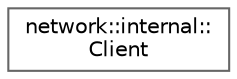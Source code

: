 digraph "Graphical Class Hierarchy"
{
 // LATEX_PDF_SIZE
  bgcolor="transparent";
  edge [fontname=Helvetica,fontsize=10,labelfontname=Helvetica,labelfontsize=10];
  node [fontname=Helvetica,fontsize=10,shape=box,height=0.2,width=0.4];
  rankdir="LR";
  Node0 [label="network::internal::\lClient",height=0.2,width=0.4,color="grey40", fillcolor="white", style="filled",URL="$d7/d6b/structnetwork_1_1internal_1_1_client.html",tooltip=" "];
}
